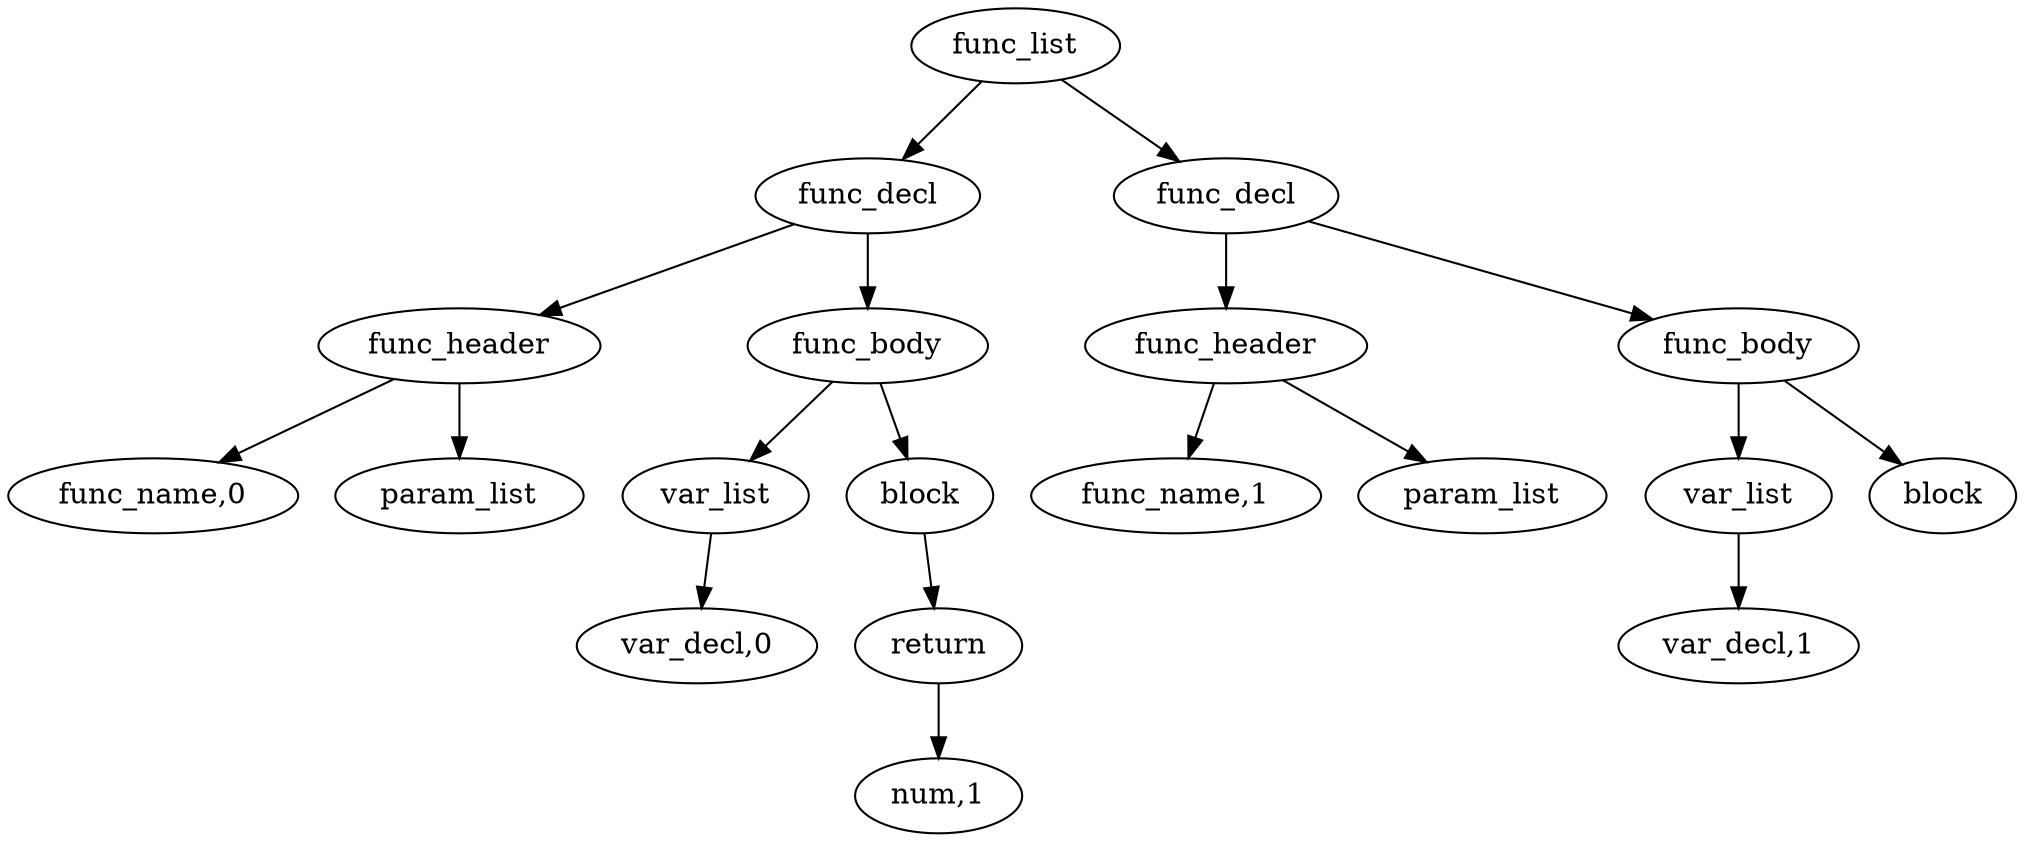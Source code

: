 digraph {
graph [ordering="out"];
node0[label="func_list"];
node1[label="func_decl"];
node2[label="func_header"];
node3[label="func_name,0"];
node2 -> node3;
node4[label="param_list"];
node2 -> node4;
node1 -> node2;
node5[label="func_body"];
node6[label="var_list"];
node7[label="var_decl,0"];
node6 -> node7;
node5 -> node6;
node8[label="block"];
node9[label="return"];
node10[label="num,1"];
node9 -> node10;
node8 -> node9;
node5 -> node8;
node1 -> node5;
node0 -> node1;
node11[label="func_decl"];
node12[label="func_header"];
node13[label="func_name,1"];
node12 -> node13;
node14[label="param_list"];
node12 -> node14;
node11 -> node12;
node15[label="func_body"];
node16[label="var_list"];
node17[label="var_decl,1"];
node16 -> node17;
node15 -> node16;
node18[label="block"];
node15 -> node18;
node11 -> node15;
node0 -> node11;
}
